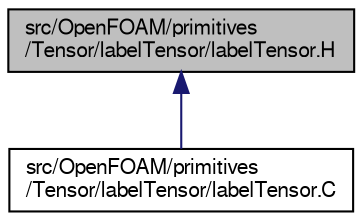 digraph "src/OpenFOAM/primitives/Tensor/labelTensor/labelTensor.H"
{
  bgcolor="transparent";
  edge [fontname="FreeSans",fontsize="10",labelfontname="FreeSans",labelfontsize="10"];
  node [fontname="FreeSans",fontsize="10",shape=record];
  Node51 [label="src/OpenFOAM/primitives\l/Tensor/labelTensor/labelTensor.H",height=0.2,width=0.4,color="black", fillcolor="grey75", style="filled", fontcolor="black"];
  Node51 -> Node52 [dir="back",color="midnightblue",fontsize="10",style="solid",fontname="FreeSans"];
  Node52 [label="src/OpenFOAM/primitives\l/Tensor/labelTensor/labelTensor.C",height=0.2,width=0.4,color="black",URL="$a12728.html"];
}
